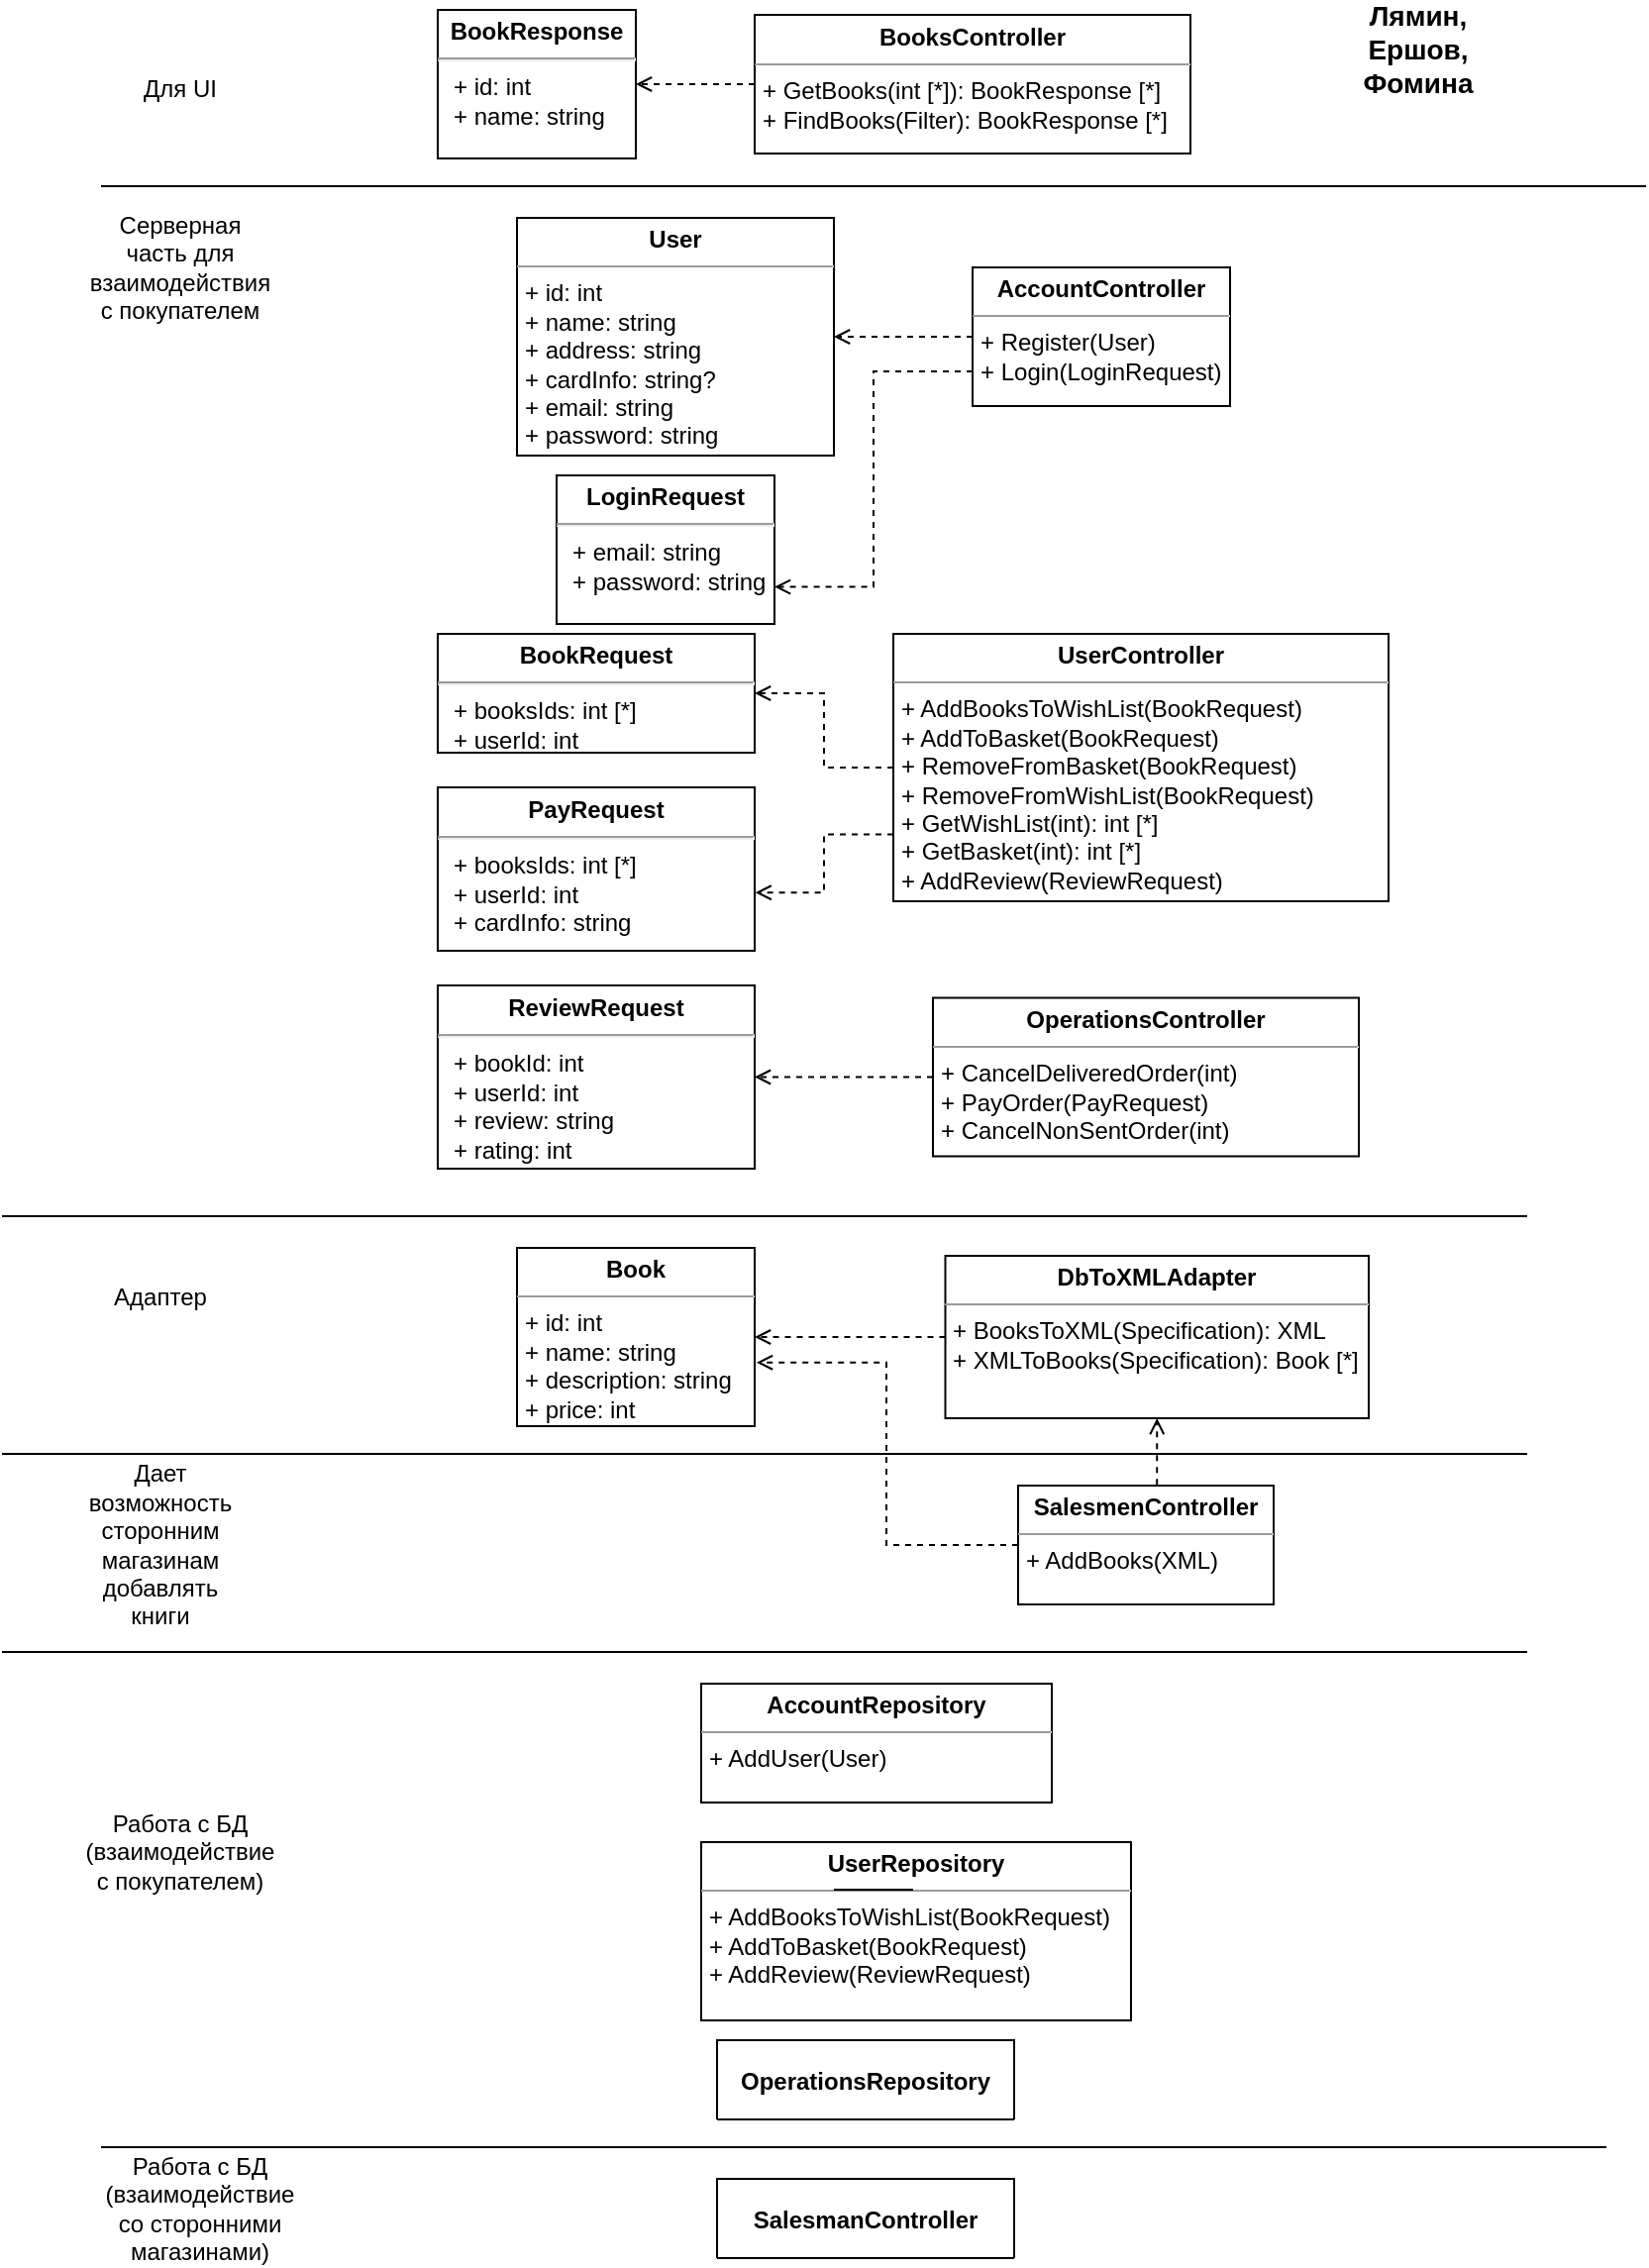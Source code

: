 <mxfile version="15.8.6" type="device"><diagram id="qFeYPn2IU133qrEt-R3m" name="Page-1"><mxGraphModel dx="1609" dy="436" grid="1" gridSize="10" guides="1" tooltips="1" connect="1" arrows="1" fold="1" page="1" pageScale="1" pageWidth="827" pageHeight="1169" math="0" shadow="0"><root><mxCell id="0"/><mxCell id="1" parent="0"/><mxCell id="vRtCza1MTK_J4cd-1Sgg-31" style="edgeStyle=orthogonalEdgeStyle;rounded=0;orthogonalLoop=1;jettySize=auto;html=1;exitX=0;exitY=0.5;exitDx=0;exitDy=0;entryX=1;entryY=0.5;entryDx=0;entryDy=0;dashed=1;endArrow=open;endFill=0;" edge="1" parent="1" source="vRtCza1MTK_J4cd-1Sgg-1"><mxGeometry relative="1" as="geometry"><mxPoint x="380" y="170" as="targetPoint"/></mxGeometry></mxCell><mxCell id="vRtCza1MTK_J4cd-1Sgg-34" style="edgeStyle=orthogonalEdgeStyle;rounded=0;orthogonalLoop=1;jettySize=auto;html=1;exitX=0;exitY=0.75;exitDx=0;exitDy=0;entryX=1;entryY=0.75;entryDx=0;entryDy=0;dashed=1;endArrow=open;endFill=0;" edge="1" parent="1" source="vRtCza1MTK_J4cd-1Sgg-1" target="vRtCza1MTK_J4cd-1Sgg-32"><mxGeometry relative="1" as="geometry"/></mxCell><mxCell id="vRtCza1MTK_J4cd-1Sgg-1" value="&lt;p style=&quot;margin: 0px ; margin-top: 4px ; text-align: center&quot;&gt;&lt;b&gt;AccountController&lt;/b&gt;&lt;/p&gt;&lt;hr size=&quot;1&quot;&gt;&lt;p style=&quot;margin: 0px ; margin-left: 4px&quot;&gt;+ Register(User)&lt;br&gt;+ Login(LoginRequest)&lt;br&gt;&lt;br&gt;&lt;/p&gt;" style="verticalAlign=top;align=left;overflow=fill;fontSize=12;fontFamily=Helvetica;html=1;" vertex="1" parent="1"><mxGeometry x="450" y="135" width="130" height="70" as="geometry"/></mxCell><mxCell id="vRtCza1MTK_J4cd-1Sgg-5" style="edgeStyle=orthogonalEdgeStyle;rounded=0;orthogonalLoop=1;jettySize=auto;html=1;endArrow=open;endFill=0;entryX=1;entryY=0.5;entryDx=0;entryDy=0;dashed=1;" edge="1" parent="1" source="vRtCza1MTK_J4cd-1Sgg-2" target="vRtCza1MTK_J4cd-1Sgg-4"><mxGeometry relative="1" as="geometry"/></mxCell><mxCell id="vRtCza1MTK_J4cd-1Sgg-25" style="edgeStyle=orthogonalEdgeStyle;rounded=0;orthogonalLoop=1;jettySize=auto;html=1;exitX=0;exitY=0.75;exitDx=0;exitDy=0;entryX=1.002;entryY=0.644;entryDx=0;entryDy=0;entryPerimeter=0;dashed=1;endArrow=open;endFill=0;" edge="1" parent="1" source="vRtCza1MTK_J4cd-1Sgg-2" target="vRtCza1MTK_J4cd-1Sgg-8"><mxGeometry relative="1" as="geometry"/></mxCell><mxCell id="vRtCza1MTK_J4cd-1Sgg-2" value="&lt;p style=&quot;margin: 0px ; margin-top: 4px ; text-align: center&quot;&gt;&lt;b&gt;UserController&lt;/b&gt;&lt;/p&gt;&lt;hr size=&quot;1&quot;&gt;&lt;p style=&quot;margin: 0px ; margin-left: 4px&quot;&gt;+ AddBooksToWishList(BookRequest)&lt;br&gt;+ AddToBasket(BookRequest)&lt;br&gt;+ RemoveFromBasket(BookRequest)&lt;br&gt;+ RemoveFromWishList(BookRequest)&lt;br&gt;+ GetWishList(int): int [*]&lt;/p&gt;&lt;p style=&quot;margin: 0px ; margin-left: 4px&quot;&gt;+ GetBasket(int): int [*]&lt;br&gt;+ AddReview(ReviewRequest)&lt;/p&gt;" style="verticalAlign=top;align=left;overflow=fill;fontSize=12;fontFamily=Helvetica;html=1;" vertex="1" parent="1"><mxGeometry x="410" y="320" width="250" height="135" as="geometry"/></mxCell><mxCell id="vRtCza1MTK_J4cd-1Sgg-4" value="&lt;p style=&quot;margin: 4px 0px 0px ; text-align: center&quot;&gt;&lt;b&gt;BookRequest&lt;/b&gt;&lt;/p&gt;&lt;hr&gt;&lt;p style=&quot;margin: 0px ; margin-left: 8px&quot;&gt;+ booksIds: int [*]&lt;/p&gt;&lt;p style=&quot;margin: 0px ; margin-left: 8px&quot;&gt;+ userId: int&lt;/p&gt;" style="verticalAlign=top;align=left;overflow=fill;fontSize=12;fontFamily=Helvetica;html=1;" vertex="1" parent="1"><mxGeometry x="180" y="320" width="160" height="60" as="geometry"/></mxCell><mxCell id="vRtCza1MTK_J4cd-1Sgg-26" style="edgeStyle=orthogonalEdgeStyle;rounded=0;orthogonalLoop=1;jettySize=auto;html=1;exitX=0;exitY=0.5;exitDx=0;exitDy=0;entryX=1;entryY=0.5;entryDx=0;entryDy=0;dashed=1;endArrow=open;endFill=0;" edge="1" parent="1" source="vRtCza1MTK_J4cd-1Sgg-6" target="vRtCza1MTK_J4cd-1Sgg-17"><mxGeometry relative="1" as="geometry"/></mxCell><mxCell id="vRtCza1MTK_J4cd-1Sgg-6" value="&lt;p style=&quot;margin: 0px ; margin-top: 4px ; text-align: center&quot;&gt;&lt;b&gt;OperationsController&lt;/b&gt;&lt;/p&gt;&lt;hr size=&quot;1&quot;&gt;&lt;p style=&quot;margin: 0px ; margin-left: 4px&quot;&gt;&lt;/p&gt;&lt;p style=&quot;margin: 0px ; margin-left: 4px&quot;&gt;+ CancelDeliveredOrder(int)&lt;br&gt;+ PayOrder(PayRequest)&lt;br&gt;+ CancelNonSentOrder(int)&lt;/p&gt;" style="verticalAlign=top;align=left;overflow=fill;fontSize=12;fontFamily=Helvetica;html=1;" vertex="1" parent="1"><mxGeometry x="430" y="503.75" width="215" height="80" as="geometry"/></mxCell><mxCell id="vRtCza1MTK_J4cd-1Sgg-8" value="&lt;p style=&quot;margin: 4px 0px 0px ; text-align: center&quot;&gt;&lt;b&gt;PayRequest&lt;/b&gt;&lt;/p&gt;&lt;hr&gt;&lt;p style=&quot;margin: 0px ; margin-left: 8px&quot;&gt;+ booksIds: int [*]&lt;/p&gt;&lt;p style=&quot;margin: 0px ; margin-left: 8px&quot;&gt;+ userId: int&lt;br&gt;+ cardInfo: string&lt;/p&gt;" style="verticalAlign=top;align=left;overflow=fill;fontSize=12;fontFamily=Helvetica;html=1;" vertex="1" parent="1"><mxGeometry x="180" y="397.5" width="160" height="82.5" as="geometry"/></mxCell><mxCell id="vRtCza1MTK_J4cd-1Sgg-15" style="edgeStyle=orthogonalEdgeStyle;rounded=0;orthogonalLoop=1;jettySize=auto;html=1;exitX=0;exitY=0.5;exitDx=0;exitDy=0;entryX=1;entryY=0.5;entryDx=0;entryDy=0;dashed=1;endArrow=open;endFill=0;" edge="1" parent="1" source="vRtCza1MTK_J4cd-1Sgg-10" target="vRtCza1MTK_J4cd-1Sgg-14"><mxGeometry relative="1" as="geometry"/></mxCell><mxCell id="vRtCza1MTK_J4cd-1Sgg-10" value="&lt;p style=&quot;margin: 0px ; margin-top: 4px ; text-align: center&quot;&gt;&lt;b&gt;BooksController&lt;/b&gt;&lt;/p&gt;&lt;hr size=&quot;1&quot;&gt;&lt;p style=&quot;margin: 0px ; margin-left: 4px&quot;&gt;+ GetBooks(int [*]): BookResponse [*]&lt;br&gt;+ FindBooks(Filter): BookResponse [*]&lt;/p&gt;" style="verticalAlign=top;align=left;overflow=fill;fontSize=12;fontFamily=Helvetica;html=1;" vertex="1" parent="1"><mxGeometry x="340" y="7.5" width="220" height="70" as="geometry"/></mxCell><mxCell id="vRtCza1MTK_J4cd-1Sgg-14" value="&lt;p style=&quot;margin: 4px 0px 0px ; text-align: center&quot;&gt;&lt;b&gt;BookResponse&lt;/b&gt;&lt;/p&gt;&lt;hr&gt;&lt;p style=&quot;margin: 0px ; margin-left: 8px&quot;&gt;+ id: int&lt;/p&gt;&lt;p style=&quot;margin: 0px ; margin-left: 8px&quot;&gt;+ name: string&lt;/p&gt;" style="verticalAlign=top;align=left;overflow=fill;fontSize=12;fontFamily=Helvetica;html=1;" vertex="1" parent="1"><mxGeometry x="180" y="5" width="100" height="75" as="geometry"/></mxCell><mxCell id="vRtCza1MTK_J4cd-1Sgg-17" value="&lt;p style=&quot;margin: 4px 0px 0px ; text-align: center&quot;&gt;&lt;b&gt;ReviewRequest&lt;/b&gt;&lt;/p&gt;&lt;hr&gt;&lt;p style=&quot;margin: 0px ; margin-left: 8px&quot;&gt;+ bookId: int&lt;/p&gt;&lt;p style=&quot;margin: 0px ; margin-left: 8px&quot;&gt;+ userId: int&lt;/p&gt;&lt;p style=&quot;margin: 0px ; margin-left: 8px&quot;&gt;+ review: string&lt;br&gt;+ rating: int&lt;/p&gt;" style="verticalAlign=top;align=left;overflow=fill;fontSize=12;fontFamily=Helvetica;html=1;" vertex="1" parent="1"><mxGeometry x="180" y="497.5" width="160" height="92.5" as="geometry"/></mxCell><mxCell id="vRtCza1MTK_J4cd-1Sgg-28" style="edgeStyle=orthogonalEdgeStyle;rounded=0;orthogonalLoop=1;jettySize=auto;html=1;exitX=0;exitY=0.5;exitDx=0;exitDy=0;dashed=1;endArrow=open;endFill=0;entryX=1;entryY=0.5;entryDx=0;entryDy=0;" edge="1" parent="1" source="vRtCza1MTK_J4cd-1Sgg-23" target="vRtCza1MTK_J4cd-1Sgg-29"><mxGeometry relative="1" as="geometry"><mxPoint x="350" y="667.6" as="targetPoint"/></mxGeometry></mxCell><mxCell id="vRtCza1MTK_J4cd-1Sgg-23" value="&lt;p style=&quot;margin: 0px ; margin-top: 4px ; text-align: center&quot;&gt;&lt;b&gt;DbToXMLAdapter&lt;/b&gt;&lt;/p&gt;&lt;hr size=&quot;1&quot;&gt;&lt;p style=&quot;margin: 0px ; margin-left: 4px&quot;&gt;+ BooksToXML(Specification): XML&lt;br&gt;+ XMLToBooks(Specification): Book [*]&lt;/p&gt;" style="verticalAlign=top;align=left;overflow=fill;fontSize=12;fontFamily=Helvetica;html=1;" vertex="1" parent="1"><mxGeometry x="436.25" y="634" width="213.75" height="82" as="geometry"/></mxCell><mxCell id="vRtCza1MTK_J4cd-1Sgg-24" value="" style="line;strokeWidth=1;fillColor=none;align=left;verticalAlign=middle;spacingTop=-1;spacingLeft=3;spacingRight=3;rotatable=0;labelPosition=right;points=[];portConstraint=eastwest;" vertex="1" parent="1"><mxGeometry x="-40" y="610" width="770" height="8" as="geometry"/></mxCell><mxCell id="vRtCza1MTK_J4cd-1Sgg-29" value="&lt;p style=&quot;margin: 0px ; margin-top: 4px ; text-align: center&quot;&gt;&lt;b&gt;Book&lt;/b&gt;&lt;/p&gt;&lt;hr size=&quot;1&quot;&gt;&lt;p style=&quot;margin: 0px ; margin-left: 4px&quot;&gt;+ id: int&lt;br&gt;+ name: string&lt;br&gt;+ description: string&lt;br&gt;+ price: int&lt;/p&gt;" style="verticalAlign=top;align=left;overflow=fill;fontSize=12;fontFamily=Helvetica;html=1;" vertex="1" parent="1"><mxGeometry x="220" y="630" width="120" height="90" as="geometry"/></mxCell><mxCell id="vRtCza1MTK_J4cd-1Sgg-32" value="&lt;p style=&quot;margin: 4px 0px 0px ; text-align: center&quot;&gt;&lt;b&gt;LoginRequest&lt;/b&gt;&lt;/p&gt;&lt;hr&gt;&lt;p style=&quot;margin: 0px ; margin-left: 8px&quot;&gt;+ email: string&lt;br&gt;+ password: string&lt;/p&gt;" style="verticalAlign=top;align=left;overflow=fill;fontSize=12;fontFamily=Helvetica;html=1;" vertex="1" parent="1"><mxGeometry x="240" y="240" width="110" height="75" as="geometry"/></mxCell><mxCell id="vRtCza1MTK_J4cd-1Sgg-36" value="" style="line;strokeWidth=1;fillColor=none;align=left;verticalAlign=middle;spacingTop=-1;spacingLeft=3;spacingRight=3;rotatable=0;labelPosition=right;points=[];portConstraint=eastwest;" vertex="1" parent="1"><mxGeometry x="-40" y="730" width="770" height="8" as="geometry"/></mxCell><mxCell id="vRtCza1MTK_J4cd-1Sgg-39" style="edgeStyle=orthogonalEdgeStyle;rounded=0;orthogonalLoop=1;jettySize=auto;html=1;exitX=0;exitY=0.5;exitDx=0;exitDy=0;entryX=1.008;entryY=0.643;entryDx=0;entryDy=0;entryPerimeter=0;dashed=1;endArrow=open;endFill=0;" edge="1" parent="1" source="vRtCza1MTK_J4cd-1Sgg-37" target="vRtCza1MTK_J4cd-1Sgg-29"><mxGeometry relative="1" as="geometry"/></mxCell><mxCell id="vRtCza1MTK_J4cd-1Sgg-42" style="edgeStyle=orthogonalEdgeStyle;rounded=0;orthogonalLoop=1;jettySize=auto;html=1;exitX=0.5;exitY=0;exitDx=0;exitDy=0;entryX=0.5;entryY=1;entryDx=0;entryDy=0;dashed=1;endArrow=open;endFill=0;" edge="1" parent="1" source="vRtCza1MTK_J4cd-1Sgg-37" target="vRtCza1MTK_J4cd-1Sgg-23"><mxGeometry relative="1" as="geometry"/></mxCell><mxCell id="vRtCza1MTK_J4cd-1Sgg-37" value="&lt;p style=&quot;margin: 0px ; margin-top: 4px ; text-align: center&quot;&gt;&lt;b&gt;SalesmenController&lt;/b&gt;&lt;/p&gt;&lt;hr size=&quot;1&quot;&gt;&lt;p style=&quot;margin: 0px ; margin-left: 4px&quot;&gt;+ AddBooks(XML)&lt;/p&gt;" style="verticalAlign=top;align=left;overflow=fill;fontSize=12;fontFamily=Helvetica;html=1;" vertex="1" parent="1"><mxGeometry x="473" y="750" width="129" height="60" as="geometry"/></mxCell><mxCell id="vRtCza1MTK_J4cd-1Sgg-41" value="" style="line;strokeWidth=1;fillColor=none;align=left;verticalAlign=middle;spacingTop=-1;spacingLeft=3;spacingRight=3;rotatable=0;labelPosition=right;points=[];portConstraint=eastwest;" vertex="1" parent="1"><mxGeometry x="-40" y="830" width="770" height="8" as="geometry"/></mxCell><mxCell id="vRtCza1MTK_J4cd-1Sgg-43" value="&lt;p style=&quot;margin: 0px ; margin-top: 4px ; text-align: center&quot;&gt;&lt;b&gt;AccountRepository&lt;/b&gt;&lt;/p&gt;&lt;hr size=&quot;1&quot;&gt;&lt;p style=&quot;margin: 0px ; margin-left: 4px&quot;&gt;+ AddUser(User)&lt;/p&gt;" style="verticalAlign=top;align=left;overflow=fill;fontSize=12;fontFamily=Helvetica;html=1;" vertex="1" parent="1"><mxGeometry x="313" y="850" width="177" height="60" as="geometry"/></mxCell><mxCell id="vRtCza1MTK_J4cd-1Sgg-44" value="&lt;p style=&quot;margin: 0px ; margin-top: 4px ; text-align: center&quot;&gt;&lt;b&gt;UserRepository&lt;/b&gt;&lt;/p&gt;&lt;hr size=&quot;1&quot;&gt;&lt;p style=&quot;margin: 0px ; margin-left: 4px&quot;&gt;+ AddBooksToWishList(BookRequest)&lt;br&gt;+ AddToBasket(BookRequest)&lt;br&gt;&lt;/p&gt;&lt;p style=&quot;margin: 0px ; margin-left: 4px&quot;&gt;+ AddReview(ReviewRequest)&lt;br&gt;&lt;/p&gt;" style="verticalAlign=top;align=left;overflow=fill;fontSize=12;fontFamily=Helvetica;html=1;" vertex="1" parent="1"><mxGeometry x="313" y="930" width="217" height="90" as="geometry"/></mxCell><mxCell id="vRtCza1MTK_J4cd-1Sgg-45" value="&lt;p style=&quot;margin: 0px ; margin-top: 4px ; text-align: center&quot;&gt;&lt;b&gt;User&lt;/b&gt;&lt;/p&gt;&lt;hr size=&quot;1&quot;&gt;&lt;p style=&quot;margin: 0px ; margin-left: 4px&quot;&gt;+ id: int&lt;br&gt;+ name: string&lt;br&gt;+ address: string&lt;br&gt;+ cardInfo: string?&lt;br&gt;+ email: string&lt;br&gt;+ password: string&lt;/p&gt;" style="verticalAlign=top;align=left;overflow=fill;fontSize=12;fontFamily=Helvetica;html=1;" vertex="1" parent="1"><mxGeometry x="220" y="110" width="160" height="120" as="geometry"/></mxCell><mxCell id="vRtCza1MTK_J4cd-1Sgg-48" value="" style="line;strokeWidth=1;fillColor=none;align=left;verticalAlign=middle;spacingTop=-1;spacingLeft=3;spacingRight=3;rotatable=0;labelPosition=right;points=[];portConstraint=eastwest;" vertex="1" parent="1"><mxGeometry x="10" y="90" width="780" height="8" as="geometry"/></mxCell><mxCell id="vRtCza1MTK_J4cd-1Sgg-50" value="OperationsRepository" style="swimlane;fontStyle=1;childLayout=stackLayout;horizontal=1;startSize=104;fillColor=none;horizontalStack=0;resizeParent=1;resizeParentMax=0;resizeLast=0;collapsible=1;marginBottom=0;" vertex="1" collapsed="1" parent="1"><mxGeometry x="321" y="1030" width="150" height="40" as="geometry"><mxRectangle x="320" y="1030" width="140" height="128" as="alternateBounds"/></mxGeometry></mxCell><mxCell id="vRtCza1MTK_J4cd-1Sgg-51" value="+ field: type" style="text;strokeColor=none;fillColor=none;align=left;verticalAlign=top;spacingLeft=4;spacingRight=4;overflow=hidden;rotatable=0;points=[[0,0.5],[1,0.5]];portConstraint=eastwest;" vertex="1" parent="vRtCza1MTK_J4cd-1Sgg-50"><mxGeometry y="40" width="150" height="26" as="geometry"/></mxCell><mxCell id="vRtCza1MTK_J4cd-1Sgg-52" value="+ field: type" style="text;strokeColor=none;fillColor=none;align=left;verticalAlign=top;spacingLeft=4;spacingRight=4;overflow=hidden;rotatable=0;points=[[0,0.5],[1,0.5]];portConstraint=eastwest;" vertex="1" parent="vRtCza1MTK_J4cd-1Sgg-50"><mxGeometry y="66" width="150" height="26" as="geometry"/></mxCell><mxCell id="vRtCza1MTK_J4cd-1Sgg-53" value="+ field: type" style="text;strokeColor=none;fillColor=none;align=left;verticalAlign=top;spacingLeft=4;spacingRight=4;overflow=hidden;rotatable=0;points=[[0,0.5],[1,0.5]];portConstraint=eastwest;" vertex="1" parent="vRtCza1MTK_J4cd-1Sgg-50"><mxGeometry y="92" width="150" height="26" as="geometry"/></mxCell><mxCell id="vRtCza1MTK_J4cd-1Sgg-54" value="" style="line;strokeWidth=1;fillColor=none;align=left;verticalAlign=middle;spacingTop=-1;spacingLeft=3;spacingRight=3;rotatable=0;labelPosition=right;points=[];portConstraint=eastwest;" vertex="1" parent="1"><mxGeometry x="380" y="950" width="40" height="8" as="geometry"/></mxCell><mxCell id="vRtCza1MTK_J4cd-1Sgg-55" value="" style="line;strokeWidth=1;fillColor=none;align=left;verticalAlign=middle;spacingTop=-1;spacingLeft=3;spacingRight=3;rotatable=0;labelPosition=right;points=[];portConstraint=eastwest;" vertex="1" parent="1"><mxGeometry x="10" y="1080" width="760" height="8" as="geometry"/></mxCell><mxCell id="vRtCza1MTK_J4cd-1Sgg-56" value="SalesmanController" style="swimlane;fontStyle=1;childLayout=stackLayout;horizontal=1;startSize=104;fillColor=none;horizontalStack=0;resizeParent=1;resizeParentMax=0;resizeLast=0;collapsible=1;marginBottom=0;" vertex="1" collapsed="1" parent="1"><mxGeometry x="321" y="1100" width="150" height="40" as="geometry"><mxRectangle x="320" y="1030" width="140" height="128" as="alternateBounds"/></mxGeometry></mxCell><mxCell id="vRtCza1MTK_J4cd-1Sgg-57" value="+ field: type" style="text;strokeColor=none;fillColor=none;align=left;verticalAlign=top;spacingLeft=4;spacingRight=4;overflow=hidden;rotatable=0;points=[[0,0.5],[1,0.5]];portConstraint=eastwest;" vertex="1" parent="vRtCza1MTK_J4cd-1Sgg-56"><mxGeometry y="40" width="150" height="26" as="geometry"/></mxCell><mxCell id="vRtCza1MTK_J4cd-1Sgg-58" value="+ field: type" style="text;strokeColor=none;fillColor=none;align=left;verticalAlign=top;spacingLeft=4;spacingRight=4;overflow=hidden;rotatable=0;points=[[0,0.5],[1,0.5]];portConstraint=eastwest;" vertex="1" parent="vRtCza1MTK_J4cd-1Sgg-56"><mxGeometry y="66" width="150" height="26" as="geometry"/></mxCell><mxCell id="vRtCza1MTK_J4cd-1Sgg-59" value="+ field: type" style="text;strokeColor=none;fillColor=none;align=left;verticalAlign=top;spacingLeft=4;spacingRight=4;overflow=hidden;rotatable=0;points=[[0,0.5],[1,0.5]];portConstraint=eastwest;" vertex="1" parent="vRtCza1MTK_J4cd-1Sgg-56"><mxGeometry y="92" width="150" height="26" as="geometry"/></mxCell><mxCell id="vRtCza1MTK_J4cd-1Sgg-60" value="Для UI" style="text;html=1;strokeColor=none;fillColor=none;align=center;verticalAlign=middle;whiteSpace=wrap;rounded=0;" vertex="1" parent="1"><mxGeometry x="20" y="30" width="60" height="30" as="geometry"/></mxCell><mxCell id="vRtCza1MTK_J4cd-1Sgg-61" value="Серверная часть для взаимодействия с покупателем" style="text;html=1;strokeColor=none;fillColor=none;align=center;verticalAlign=middle;whiteSpace=wrap;rounded=0;" vertex="1" parent="1"><mxGeometry x="20" y="120" width="60" height="30" as="geometry"/></mxCell><mxCell id="vRtCza1MTK_J4cd-1Sgg-62" value="Адаптер" style="text;html=1;strokeColor=none;fillColor=none;align=center;verticalAlign=middle;whiteSpace=wrap;rounded=0;" vertex="1" parent="1"><mxGeometry x="10" y="640" width="60" height="30" as="geometry"/></mxCell><mxCell id="vRtCza1MTK_J4cd-1Sgg-63" value="Дает возможность сторонним магазинам добавлять книги" style="text;html=1;strokeColor=none;fillColor=none;align=center;verticalAlign=middle;whiteSpace=wrap;rounded=0;" vertex="1" parent="1"><mxGeometry x="10" y="765" width="60" height="30" as="geometry"/></mxCell><mxCell id="vRtCza1MTK_J4cd-1Sgg-64" value="Работа с БД (взаимодействие с покупателем)" style="text;html=1;strokeColor=none;fillColor=none;align=center;verticalAlign=middle;whiteSpace=wrap;rounded=0;" vertex="1" parent="1"><mxGeometry x="20" y="920" width="60" height="30" as="geometry"/></mxCell><mxCell id="vRtCza1MTK_J4cd-1Sgg-65" value="Работа с БД (взаимодействие cо сторонними магазинами)" style="text;html=1;strokeColor=none;fillColor=none;align=center;verticalAlign=middle;whiteSpace=wrap;rounded=0;" vertex="1" parent="1"><mxGeometry x="30" y="1100" width="60" height="30" as="geometry"/></mxCell><mxCell id="vRtCza1MTK_J4cd-1Sgg-67" value="&lt;b&gt;&lt;font style=&quot;font-size: 14px&quot;&gt;Лямин, Ершов, Фомина&lt;/font&gt;&lt;/b&gt;" style="text;html=1;strokeColor=none;fillColor=none;align=center;verticalAlign=middle;whiteSpace=wrap;rounded=0;" vertex="1" parent="1"><mxGeometry x="645" y="10" width="60" height="30" as="geometry"/></mxCell></root></mxGraphModel></diagram></mxfile>